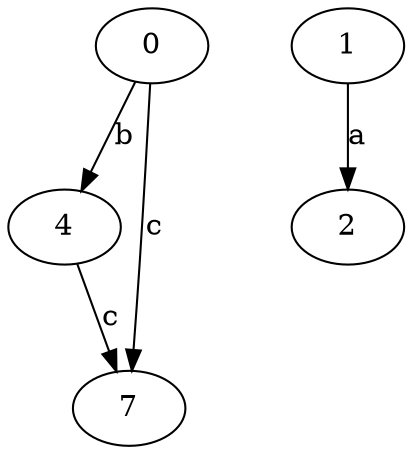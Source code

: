 strict digraph  {
0;
1;
2;
4;
7;
0 -> 4  [label=b];
0 -> 7  [label=c];
1 -> 2  [label=a];
4 -> 7  [label=c];
}
